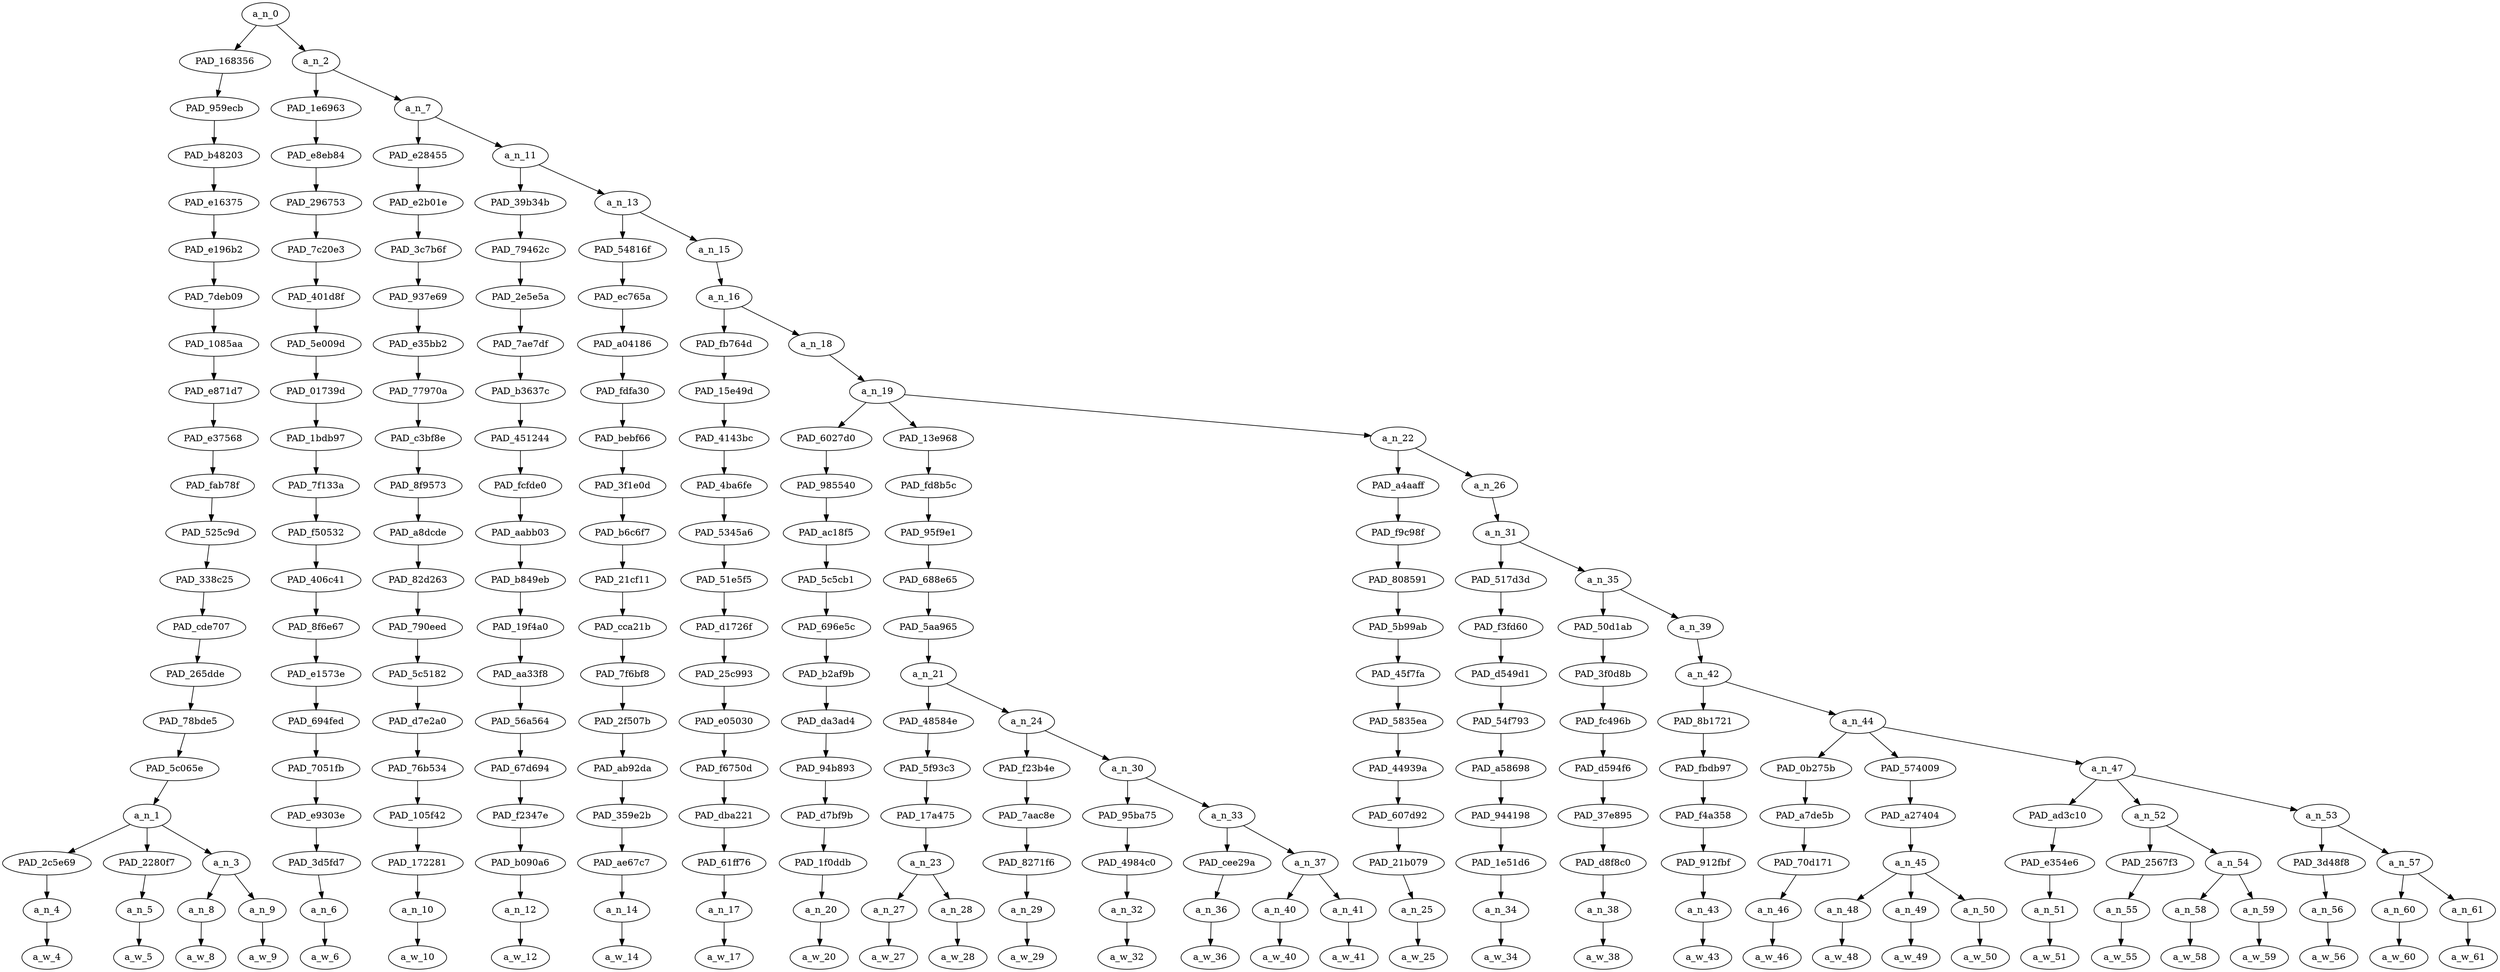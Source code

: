 strict digraph "" {
	a_n_0	[div_dir=1,
		index=0,
		level=20,
		pos="3.462872540509259,20!",
		text_span="[0, 1, 2, 3, 4, 5, 6, 7, 8, 9, 10, 11, 12, 13, 14, 15, 16, 17, 18, 19, 20, 21, 22, 23, 24, 25, 26, 27, 28, 29, 30, 31]",
		value=1.00000000];
	PAD_168356	[div_dir=1,
		index=0,
		level=19,
		pos="1.8333333333333333,19!",
		text_span="[0, 1, 2, 3]",
		value=0.17433482];
	a_n_0 -> PAD_168356;
	a_n_2	[div_dir=1,
		index=1,
		level=19,
		pos="5.092411747685185,19!",
		text_span="[4, 5, 6, 7, 8, 9, 10, 11, 12, 13, 14, 15, 16, 17, 18, 19, 20, 21, 22, 23, 24, 25, 26, 27, 28, 29, 30, 31]",
		value=0.82530905];
	a_n_0 -> a_n_2;
	PAD_959ecb	[div_dir=1,
		index=0,
		level=18,
		pos="1.8333333333333333,18!",
		text_span="[0, 1, 2, 3]",
		value=0.17433482];
	PAD_168356 -> PAD_959ecb;
	PAD_b48203	[div_dir=1,
		index=0,
		level=17,
		pos="1.8333333333333333,17!",
		text_span="[0, 1, 2, 3]",
		value=0.17433482];
	PAD_959ecb -> PAD_b48203;
	PAD_e16375	[div_dir=1,
		index=0,
		level=16,
		pos="1.8333333333333333,16!",
		text_span="[0, 1, 2, 3]",
		value=0.17433482];
	PAD_b48203 -> PAD_e16375;
	PAD_e196b2	[div_dir=1,
		index=0,
		level=15,
		pos="1.8333333333333333,15!",
		text_span="[0, 1, 2, 3]",
		value=0.17433482];
	PAD_e16375 -> PAD_e196b2;
	PAD_7deb09	[div_dir=1,
		index=0,
		level=14,
		pos="1.8333333333333333,14!",
		text_span="[0, 1, 2, 3]",
		value=0.17433482];
	PAD_e196b2 -> PAD_7deb09;
	PAD_1085aa	[div_dir=1,
		index=0,
		level=13,
		pos="1.8333333333333333,13!",
		text_span="[0, 1, 2, 3]",
		value=0.17433482];
	PAD_7deb09 -> PAD_1085aa;
	PAD_e871d7	[div_dir=1,
		index=0,
		level=12,
		pos="1.8333333333333333,12!",
		text_span="[0, 1, 2, 3]",
		value=0.17433482];
	PAD_1085aa -> PAD_e871d7;
	PAD_e37568	[div_dir=1,
		index=0,
		level=11,
		pos="1.8333333333333333,11!",
		text_span="[0, 1, 2, 3]",
		value=0.17433482];
	PAD_e871d7 -> PAD_e37568;
	PAD_fab78f	[div_dir=1,
		index=0,
		level=10,
		pos="1.8333333333333333,10!",
		text_span="[0, 1, 2, 3]",
		value=0.17433482];
	PAD_e37568 -> PAD_fab78f;
	PAD_525c9d	[div_dir=1,
		index=0,
		level=9,
		pos="1.8333333333333333,9!",
		text_span="[0, 1, 2, 3]",
		value=0.17433482];
	PAD_fab78f -> PAD_525c9d;
	PAD_338c25	[div_dir=1,
		index=0,
		level=8,
		pos="1.8333333333333333,8!",
		text_span="[0, 1, 2, 3]",
		value=0.17433482];
	PAD_525c9d -> PAD_338c25;
	PAD_cde707	[div_dir=1,
		index=0,
		level=7,
		pos="1.8333333333333333,7!",
		text_span="[0, 1, 2, 3]",
		value=0.17433482];
	PAD_338c25 -> PAD_cde707;
	PAD_265dde	[div_dir=1,
		index=0,
		level=6,
		pos="1.8333333333333333,6!",
		text_span="[0, 1, 2, 3]",
		value=0.17433482];
	PAD_cde707 -> PAD_265dde;
	PAD_78bde5	[div_dir=1,
		index=0,
		level=5,
		pos="1.8333333333333333,5!",
		text_span="[0, 1, 2, 3]",
		value=0.17433482];
	PAD_265dde -> PAD_78bde5;
	PAD_5c065e	[div_dir=1,
		index=0,
		level=4,
		pos="1.8333333333333333,4!",
		text_span="[0, 1, 2, 3]",
		value=0.17433482];
	PAD_78bde5 -> PAD_5c065e;
	a_n_1	[div_dir=1,
		index=0,
		level=3,
		pos="1.8333333333333333,3!",
		text_span="[0, 1, 2, 3]",
		value=0.17433482];
	PAD_5c065e -> a_n_1;
	PAD_2c5e69	[div_dir=1,
		index=1,
		level=2,
		pos="2.0,2!",
		text_span="[2]",
		value=0.03352994];
	a_n_1 -> PAD_2c5e69;
	PAD_2280f7	[div_dir=-1,
		index=2,
		level=2,
		pos="3.0,2!",
		text_span="[3]",
		value=0.02719834];
	a_n_1 -> PAD_2280f7;
	a_n_3	[div_dir=1,
		index=0,
		level=2,
		pos="0.5,2!",
		text_span="[0, 1]",
		value=0.11333974];
	a_n_1 -> a_n_3;
	a_n_4	[div_dir=1,
		index=2,
		level=1,
		pos="2.0,1!",
		text_span="[2]",
		value=0.03352994];
	PAD_2c5e69 -> a_n_4;
	a_w_4	[div_dir=0,
		index=2,
		level=0,
		pos="2,0!",
		text_span="[2]",
		value=league];
	a_n_4 -> a_w_4;
	a_n_5	[div_dir=-1,
		index=3,
		level=1,
		pos="3.0,1!",
		text_span="[3]",
		value=0.02719834];
	PAD_2280f7 -> a_n_5;
	a_w_5	[div_dir=0,
		index=3,
		level=0,
		pos="3,0!",
		text_span="[3]",
		value=™];
	a_n_5 -> a_w_5;
	a_n_8	[div_dir=1,
		index=0,
		level=1,
		pos="0.0,1!",
		text_span="[0]",
		value=0.04356693];
	a_n_3 -> a_n_8;
	a_n_9	[div_dir=1,
		index=1,
		level=1,
		pos="1.0,1!",
		text_span="[1]",
		value=0.06950593];
	a_n_3 -> a_n_9;
	a_w_8	[div_dir=0,
		index=0,
		level=0,
		pos="0,0!",
		text_span="[0]",
		value=negro];
	a_n_8 -> a_w_8;
	a_w_9	[div_dir=0,
		index=1,
		level=0,
		pos="1,0!",
		text_span="[1]",
		value=felon];
	a_n_9 -> a_w_9;
	PAD_1e6963	[div_dir=1,
		index=1,
		level=18,
		pos="4.0,18!",
		text_span="[4]",
		value=0.01787835];
	a_n_2 -> PAD_1e6963;
	a_n_7	[div_dir=1,
		index=2,
		level=18,
		pos="6.18482349537037,18!",
		text_span="[5, 6, 7, 8, 9, 10, 11, 12, 13, 14, 15, 16, 17, 18, 19, 20, 21, 22, 23, 24, 25, 26, 27, 28, 29, 30, 31]",
		value=0.80715152];
	a_n_2 -> a_n_7;
	PAD_e8eb84	[div_dir=1,
		index=1,
		level=17,
		pos="4.0,17!",
		text_span="[4]",
		value=0.01787835];
	PAD_1e6963 -> PAD_e8eb84;
	PAD_296753	[div_dir=1,
		index=1,
		level=16,
		pos="4.0,16!",
		text_span="[4]",
		value=0.01787835];
	PAD_e8eb84 -> PAD_296753;
	PAD_7c20e3	[div_dir=1,
		index=1,
		level=15,
		pos="4.0,15!",
		text_span="[4]",
		value=0.01787835];
	PAD_296753 -> PAD_7c20e3;
	PAD_401d8f	[div_dir=1,
		index=1,
		level=14,
		pos="4.0,14!",
		text_span="[4]",
		value=0.01787835];
	PAD_7c20e3 -> PAD_401d8f;
	PAD_5e009d	[div_dir=1,
		index=1,
		level=13,
		pos="4.0,13!",
		text_span="[4]",
		value=0.01787835];
	PAD_401d8f -> PAD_5e009d;
	PAD_01739d	[div_dir=1,
		index=1,
		level=12,
		pos="4.0,12!",
		text_span="[4]",
		value=0.01787835];
	PAD_5e009d -> PAD_01739d;
	PAD_1bdb97	[div_dir=1,
		index=1,
		level=11,
		pos="4.0,11!",
		text_span="[4]",
		value=0.01787835];
	PAD_01739d -> PAD_1bdb97;
	PAD_7f133a	[div_dir=1,
		index=1,
		level=10,
		pos="4.0,10!",
		text_span="[4]",
		value=0.01787835];
	PAD_1bdb97 -> PAD_7f133a;
	PAD_f50532	[div_dir=1,
		index=1,
		level=9,
		pos="4.0,9!",
		text_span="[4]",
		value=0.01787835];
	PAD_7f133a -> PAD_f50532;
	PAD_406c41	[div_dir=1,
		index=1,
		level=8,
		pos="4.0,8!",
		text_span="[4]",
		value=0.01787835];
	PAD_f50532 -> PAD_406c41;
	PAD_8f6e67	[div_dir=1,
		index=1,
		level=7,
		pos="4.0,7!",
		text_span="[4]",
		value=0.01787835];
	PAD_406c41 -> PAD_8f6e67;
	PAD_e1573e	[div_dir=1,
		index=1,
		level=6,
		pos="4.0,6!",
		text_span="[4]",
		value=0.01787835];
	PAD_8f6e67 -> PAD_e1573e;
	PAD_694fed	[div_dir=1,
		index=1,
		level=5,
		pos="4.0,5!",
		text_span="[4]",
		value=0.01787835];
	PAD_e1573e -> PAD_694fed;
	PAD_7051fb	[div_dir=1,
		index=1,
		level=4,
		pos="4.0,4!",
		text_span="[4]",
		value=0.01787835];
	PAD_694fed -> PAD_7051fb;
	PAD_e9303e	[div_dir=1,
		index=1,
		level=3,
		pos="4.0,3!",
		text_span="[4]",
		value=0.01787835];
	PAD_7051fb -> PAD_e9303e;
	PAD_3d5fd7	[div_dir=1,
		index=3,
		level=2,
		pos="4.0,2!",
		text_span="[4]",
		value=0.01787835];
	PAD_e9303e -> PAD_3d5fd7;
	a_n_6	[div_dir=1,
		index=4,
		level=1,
		pos="4.0,1!",
		text_span="[4]",
		value=0.01787835];
	PAD_3d5fd7 -> a_n_6;
	a_w_6	[div_dir=0,
		index=4,
		level=0,
		pos="4,0!",
		text_span="[4]",
		value=is];
	a_n_6 -> a_w_6;
	PAD_e28455	[div_dir=1,
		index=2,
		level=17,
		pos="5.0,17!",
		text_span="[5]",
		value=0.01719937];
	a_n_7 -> PAD_e28455;
	a_n_11	[div_dir=1,
		index=3,
		level=17,
		pos="7.3696469907407405,17!",
		text_span="[6, 7, 8, 9, 10, 11, 12, 13, 14, 15, 16, 17, 18, 19, 20, 21, 22, 23, 24, 25, 26, 27, 28, 29, 30, 31]",
		value=0.78967764];
	a_n_7 -> a_n_11;
	PAD_e2b01e	[div_dir=1,
		index=2,
		level=16,
		pos="5.0,16!",
		text_span="[5]",
		value=0.01719937];
	PAD_e28455 -> PAD_e2b01e;
	PAD_3c7b6f	[div_dir=1,
		index=2,
		level=15,
		pos="5.0,15!",
		text_span="[5]",
		value=0.01719937];
	PAD_e2b01e -> PAD_3c7b6f;
	PAD_937e69	[div_dir=1,
		index=2,
		level=14,
		pos="5.0,14!",
		text_span="[5]",
		value=0.01719937];
	PAD_3c7b6f -> PAD_937e69;
	PAD_e35bb2	[div_dir=1,
		index=2,
		level=13,
		pos="5.0,13!",
		text_span="[5]",
		value=0.01719937];
	PAD_937e69 -> PAD_e35bb2;
	PAD_77970a	[div_dir=1,
		index=2,
		level=12,
		pos="5.0,12!",
		text_span="[5]",
		value=0.01719937];
	PAD_e35bb2 -> PAD_77970a;
	PAD_c3bf8e	[div_dir=1,
		index=2,
		level=11,
		pos="5.0,11!",
		text_span="[5]",
		value=0.01719937];
	PAD_77970a -> PAD_c3bf8e;
	PAD_8f9573	[div_dir=1,
		index=2,
		level=10,
		pos="5.0,10!",
		text_span="[5]",
		value=0.01719937];
	PAD_c3bf8e -> PAD_8f9573;
	PAD_a8dcde	[div_dir=1,
		index=2,
		level=9,
		pos="5.0,9!",
		text_span="[5]",
		value=0.01719937];
	PAD_8f9573 -> PAD_a8dcde;
	PAD_82d263	[div_dir=1,
		index=2,
		level=8,
		pos="5.0,8!",
		text_span="[5]",
		value=0.01719937];
	PAD_a8dcde -> PAD_82d263;
	PAD_790eed	[div_dir=1,
		index=2,
		level=7,
		pos="5.0,7!",
		text_span="[5]",
		value=0.01719937];
	PAD_82d263 -> PAD_790eed;
	PAD_5c5182	[div_dir=1,
		index=2,
		level=6,
		pos="5.0,6!",
		text_span="[5]",
		value=0.01719937];
	PAD_790eed -> PAD_5c5182;
	PAD_d7e2a0	[div_dir=1,
		index=2,
		level=5,
		pos="5.0,5!",
		text_span="[5]",
		value=0.01719937];
	PAD_5c5182 -> PAD_d7e2a0;
	PAD_76b534	[div_dir=1,
		index=2,
		level=4,
		pos="5.0,4!",
		text_span="[5]",
		value=0.01719937];
	PAD_d7e2a0 -> PAD_76b534;
	PAD_105f42	[div_dir=1,
		index=2,
		level=3,
		pos="5.0,3!",
		text_span="[5]",
		value=0.01719937];
	PAD_76b534 -> PAD_105f42;
	PAD_172281	[div_dir=1,
		index=4,
		level=2,
		pos="5.0,2!",
		text_span="[5]",
		value=0.01719937];
	PAD_105f42 -> PAD_172281;
	a_n_10	[div_dir=1,
		index=5,
		level=1,
		pos="5.0,1!",
		text_span="[5]",
		value=0.01719937];
	PAD_172281 -> a_n_10;
	a_w_10	[div_dir=0,
		index=5,
		level=0,
		pos="5,0!",
		text_span="[5]",
		value=for];
	a_n_10 -> a_w_10;
	PAD_39b34b	[div_dir=1,
		index=3,
		level=16,
		pos="6.0,16!",
		text_span="[6]",
		value=0.05012988];
	a_n_11 -> PAD_39b34b;
	a_n_13	[div_dir=1,
		index=4,
		level=16,
		pos="8.739293981481481,16!",
		text_span="[7, 8, 9, 10, 11, 12, 13, 14, 15, 16, 17, 18, 19, 20, 21, 22, 23, 24, 25, 26, 27, 28, 29, 30, 31]",
		value=0.73928350];
	a_n_11 -> a_n_13;
	PAD_79462c	[div_dir=1,
		index=3,
		level=15,
		pos="6.0,15!",
		text_span="[6]",
		value=0.05012988];
	PAD_39b34b -> PAD_79462c;
	PAD_2e5e5a	[div_dir=1,
		index=3,
		level=14,
		pos="6.0,14!",
		text_span="[6]",
		value=0.05012988];
	PAD_79462c -> PAD_2e5e5a;
	PAD_7ae7df	[div_dir=1,
		index=3,
		level=13,
		pos="6.0,13!",
		text_span="[6]",
		value=0.05012988];
	PAD_2e5e5a -> PAD_7ae7df;
	PAD_b3637c	[div_dir=1,
		index=3,
		level=12,
		pos="6.0,12!",
		text_span="[6]",
		value=0.05012988];
	PAD_7ae7df -> PAD_b3637c;
	PAD_451244	[div_dir=1,
		index=3,
		level=11,
		pos="6.0,11!",
		text_span="[6]",
		value=0.05012988];
	PAD_b3637c -> PAD_451244;
	PAD_fcfde0	[div_dir=1,
		index=3,
		level=10,
		pos="6.0,10!",
		text_span="[6]",
		value=0.05012988];
	PAD_451244 -> PAD_fcfde0;
	PAD_aabb03	[div_dir=1,
		index=3,
		level=9,
		pos="6.0,9!",
		text_span="[6]",
		value=0.05012988];
	PAD_fcfde0 -> PAD_aabb03;
	PAD_b849eb	[div_dir=1,
		index=3,
		level=8,
		pos="6.0,8!",
		text_span="[6]",
		value=0.05012988];
	PAD_aabb03 -> PAD_b849eb;
	PAD_19f4a0	[div_dir=1,
		index=3,
		level=7,
		pos="6.0,7!",
		text_span="[6]",
		value=0.05012988];
	PAD_b849eb -> PAD_19f4a0;
	PAD_aa33f8	[div_dir=1,
		index=3,
		level=6,
		pos="6.0,6!",
		text_span="[6]",
		value=0.05012988];
	PAD_19f4a0 -> PAD_aa33f8;
	PAD_56a564	[div_dir=1,
		index=3,
		level=5,
		pos="6.0,5!",
		text_span="[6]",
		value=0.05012988];
	PAD_aa33f8 -> PAD_56a564;
	PAD_67d694	[div_dir=1,
		index=3,
		level=4,
		pos="6.0,4!",
		text_span="[6]",
		value=0.05012988];
	PAD_56a564 -> PAD_67d694;
	PAD_f2347e	[div_dir=1,
		index=3,
		level=3,
		pos="6.0,3!",
		text_span="[6]",
		value=0.05012988];
	PAD_67d694 -> PAD_f2347e;
	PAD_b090a6	[div_dir=1,
		index=5,
		level=2,
		pos="6.0,2!",
		text_span="[6]",
		value=0.05012988];
	PAD_f2347e -> PAD_b090a6;
	a_n_12	[div_dir=1,
		index=6,
		level=1,
		pos="6.0,1!",
		text_span="[6]",
		value=0.05012988];
	PAD_b090a6 -> a_n_12;
	a_w_12	[div_dir=0,
		index=6,
		level=0,
		pos="6,0!",
		text_span="[6]",
		value=queers];
	a_n_12 -> a_w_12;
	PAD_54816f	[div_dir=1,
		index=4,
		level=15,
		pos="7.0,15!",
		text_span="[7]",
		value=0.01598301];
	a_n_13 -> PAD_54816f;
	a_n_15	[div_dir=1,
		index=5,
		level=15,
		pos="10.478587962962962,15!",
		text_span="[8, 9, 10, 11, 12, 13, 14, 15, 16, 17, 18, 19, 20, 21, 22, 23, 24, 25, 26, 27, 28, 29, 30, 31]",
		value=0.72304541];
	a_n_13 -> a_n_15;
	PAD_ec765a	[div_dir=1,
		index=4,
		level=14,
		pos="7.0,14!",
		text_span="[7]",
		value=0.01598301];
	PAD_54816f -> PAD_ec765a;
	PAD_a04186	[div_dir=1,
		index=4,
		level=13,
		pos="7.0,13!",
		text_span="[7]",
		value=0.01598301];
	PAD_ec765a -> PAD_a04186;
	PAD_fdfa30	[div_dir=1,
		index=4,
		level=12,
		pos="7.0,12!",
		text_span="[7]",
		value=0.01598301];
	PAD_a04186 -> PAD_fdfa30;
	PAD_bebf66	[div_dir=1,
		index=4,
		level=11,
		pos="7.0,11!",
		text_span="[7]",
		value=0.01598301];
	PAD_fdfa30 -> PAD_bebf66;
	PAD_3f1e0d	[div_dir=1,
		index=4,
		level=10,
		pos="7.0,10!",
		text_span="[7]",
		value=0.01598301];
	PAD_bebf66 -> PAD_3f1e0d;
	PAD_b6c6f7	[div_dir=1,
		index=4,
		level=9,
		pos="7.0,9!",
		text_span="[7]",
		value=0.01598301];
	PAD_3f1e0d -> PAD_b6c6f7;
	PAD_21cf11	[div_dir=1,
		index=4,
		level=8,
		pos="7.0,8!",
		text_span="[7]",
		value=0.01598301];
	PAD_b6c6f7 -> PAD_21cf11;
	PAD_cca21b	[div_dir=1,
		index=4,
		level=7,
		pos="7.0,7!",
		text_span="[7]",
		value=0.01598301];
	PAD_21cf11 -> PAD_cca21b;
	PAD_7f6bf8	[div_dir=1,
		index=4,
		level=6,
		pos="7.0,6!",
		text_span="[7]",
		value=0.01598301];
	PAD_cca21b -> PAD_7f6bf8;
	PAD_2f507b	[div_dir=1,
		index=4,
		level=5,
		pos="7.0,5!",
		text_span="[7]",
		value=0.01598301];
	PAD_7f6bf8 -> PAD_2f507b;
	PAD_ab92da	[div_dir=1,
		index=4,
		level=4,
		pos="7.0,4!",
		text_span="[7]",
		value=0.01598301];
	PAD_2f507b -> PAD_ab92da;
	PAD_359e2b	[div_dir=1,
		index=4,
		level=3,
		pos="7.0,3!",
		text_span="[7]",
		value=0.01598301];
	PAD_ab92da -> PAD_359e2b;
	PAD_ae67c7	[div_dir=1,
		index=6,
		level=2,
		pos="7.0,2!",
		text_span="[7]",
		value=0.01598301];
	PAD_359e2b -> PAD_ae67c7;
	a_n_14	[div_dir=1,
		index=7,
		level=1,
		pos="7.0,1!",
		text_span="[7]",
		value=0.01598301];
	PAD_ae67c7 -> a_n_14;
	a_w_14	[div_dir=0,
		index=7,
		level=0,
		pos="7,0!",
		text_span="[7]",
		value=who];
	a_n_14 -> a_w_14;
	a_n_16	[div_dir=1,
		index=5,
		level=14,
		pos="10.478587962962962,14!",
		text_span="[8, 9, 10, 11, 12, 13, 14, 15, 16, 17, 18, 19, 20, 21, 22, 23, 24, 25, 26, 27, 28, 29, 30, 31]",
		value=0.72280107];
	a_n_15 -> a_n_16;
	PAD_fb764d	[div_dir=1,
		index=5,
		level=13,
		pos="8.0,13!",
		text_span="[8]",
		value=0.01621845];
	a_n_16 -> PAD_fb764d;
	a_n_18	[div_dir=1,
		index=6,
		level=13,
		pos="12.957175925925926,13!",
		text_span="[9, 10, 11, 12, 13, 14, 15, 16, 17, 18, 19, 20, 21, 22, 23, 24, 25, 26, 27, 28, 29, 30, 31]",
		value=0.70633828];
	a_n_16 -> a_n_18;
	PAD_15e49d	[div_dir=1,
		index=5,
		level=12,
		pos="8.0,12!",
		text_span="[8]",
		value=0.01621845];
	PAD_fb764d -> PAD_15e49d;
	PAD_4143bc	[div_dir=1,
		index=5,
		level=11,
		pos="8.0,11!",
		text_span="[8]",
		value=0.01621845];
	PAD_15e49d -> PAD_4143bc;
	PAD_4ba6fe	[div_dir=1,
		index=5,
		level=10,
		pos="8.0,10!",
		text_span="[8]",
		value=0.01621845];
	PAD_4143bc -> PAD_4ba6fe;
	PAD_5345a6	[div_dir=1,
		index=5,
		level=9,
		pos="8.0,9!",
		text_span="[8]",
		value=0.01621845];
	PAD_4ba6fe -> PAD_5345a6;
	PAD_51e5f5	[div_dir=1,
		index=5,
		level=8,
		pos="8.0,8!",
		text_span="[8]",
		value=0.01621845];
	PAD_5345a6 -> PAD_51e5f5;
	PAD_d1726f	[div_dir=1,
		index=5,
		level=7,
		pos="8.0,7!",
		text_span="[8]",
		value=0.01621845];
	PAD_51e5f5 -> PAD_d1726f;
	PAD_25c993	[div_dir=1,
		index=5,
		level=6,
		pos="8.0,6!",
		text_span="[8]",
		value=0.01621845];
	PAD_d1726f -> PAD_25c993;
	PAD_e05030	[div_dir=1,
		index=5,
		level=5,
		pos="8.0,5!",
		text_span="[8]",
		value=0.01621845];
	PAD_25c993 -> PAD_e05030;
	PAD_f6750d	[div_dir=1,
		index=5,
		level=4,
		pos="8.0,4!",
		text_span="[8]",
		value=0.01621845];
	PAD_e05030 -> PAD_f6750d;
	PAD_dba221	[div_dir=1,
		index=5,
		level=3,
		pos="8.0,3!",
		text_span="[8]",
		value=0.01621845];
	PAD_f6750d -> PAD_dba221;
	PAD_61ff76	[div_dir=1,
		index=7,
		level=2,
		pos="8.0,2!",
		text_span="[8]",
		value=0.01621845];
	PAD_dba221 -> PAD_61ff76;
	a_n_17	[div_dir=1,
		index=8,
		level=1,
		pos="8.0,1!",
		text_span="[8]",
		value=0.01621845];
	PAD_61ff76 -> a_n_17;
	a_w_17	[div_dir=0,
		index=8,
		level=0,
		pos="8,0!",
		text_span="[8]",
		value=like];
	a_n_17 -> a_w_17;
	a_n_19	[div_dir=1,
		index=6,
		level=12,
		pos="12.957175925925926,12!",
		text_span="[9, 10, 11, 12, 13, 14, 15, 16, 17, 18, 19, 20, 21, 22, 23, 24, 25, 26, 27, 28, 29, 30, 31]",
		value=0.70609865];
	a_n_18 -> a_n_19;
	PAD_6027d0	[div_dir=-1,
		index=6,
		level=11,
		pos="9.0,11!",
		text_span="[9]",
		value=0.02081707];
	a_n_19 -> PAD_6027d0;
	PAD_13e968	[div_dir=1,
		index=7,
		level=11,
		pos="11.71875,11!",
		text_span="[10, 11, 12, 13, 14, 15, 16]",
		value=0.21494604];
	a_n_19 -> PAD_13e968;
	a_n_22	[div_dir=1,
		index=8,
		level=11,
		pos="18.15277777777778,11!",
		text_span="[17, 18, 19, 20, 21, 22, 23, 24, 25, 26, 27, 28, 29, 30, 31]",
		value=0.47009591];
	a_n_19 -> a_n_22;
	PAD_985540	[div_dir=-1,
		index=6,
		level=10,
		pos="9.0,10!",
		text_span="[9]",
		value=0.02081707];
	PAD_6027d0 -> PAD_985540;
	PAD_ac18f5	[div_dir=-1,
		index=6,
		level=9,
		pos="9.0,9!",
		text_span="[9]",
		value=0.02081707];
	PAD_985540 -> PAD_ac18f5;
	PAD_5c5cb1	[div_dir=-1,
		index=6,
		level=8,
		pos="9.0,8!",
		text_span="[9]",
		value=0.02081707];
	PAD_ac18f5 -> PAD_5c5cb1;
	PAD_696e5c	[div_dir=-1,
		index=6,
		level=7,
		pos="9.0,7!",
		text_span="[9]",
		value=0.02081707];
	PAD_5c5cb1 -> PAD_696e5c;
	PAD_b2af9b	[div_dir=-1,
		index=6,
		level=6,
		pos="9.0,6!",
		text_span="[9]",
		value=0.02081707];
	PAD_696e5c -> PAD_b2af9b;
	PAD_da3ad4	[div_dir=-1,
		index=6,
		level=5,
		pos="9.0,5!",
		text_span="[9]",
		value=0.02081707];
	PAD_b2af9b -> PAD_da3ad4;
	PAD_94b893	[div_dir=-1,
		index=6,
		level=4,
		pos="9.0,4!",
		text_span="[9]",
		value=0.02081707];
	PAD_da3ad4 -> PAD_94b893;
	PAD_d7bf9b	[div_dir=-1,
		index=6,
		level=3,
		pos="9.0,3!",
		text_span="[9]",
		value=0.02081707];
	PAD_94b893 -> PAD_d7bf9b;
	PAD_1f0ddb	[div_dir=-1,
		index=8,
		level=2,
		pos="9.0,2!",
		text_span="[9]",
		value=0.02081707];
	PAD_d7bf9b -> PAD_1f0ddb;
	a_n_20	[div_dir=-1,
		index=9,
		level=1,
		pos="9.0,1!",
		text_span="[9]",
		value=0.02081707];
	PAD_1f0ddb -> a_n_20;
	a_w_20	[div_dir=0,
		index=9,
		level=0,
		pos="9,0!",
		text_span="[9]",
		value=wearing];
	a_n_20 -> a_w_20;
	PAD_fd8b5c	[div_dir=1,
		index=7,
		level=10,
		pos="11.71875,10!",
		text_span="[10, 11, 12, 13, 14, 15, 16]",
		value=0.21494604];
	PAD_13e968 -> PAD_fd8b5c;
	PAD_95f9e1	[div_dir=1,
		index=7,
		level=9,
		pos="11.71875,9!",
		text_span="[10, 11, 12, 13, 14, 15, 16]",
		value=0.21494604];
	PAD_fd8b5c -> PAD_95f9e1;
	PAD_688e65	[div_dir=1,
		index=7,
		level=8,
		pos="11.71875,8!",
		text_span="[10, 11, 12, 13, 14, 15, 16]",
		value=0.21494604];
	PAD_95f9e1 -> PAD_688e65;
	PAD_5aa965	[div_dir=1,
		index=7,
		level=7,
		pos="11.71875,7!",
		text_span="[10, 11, 12, 13, 14, 15, 16]",
		value=0.21494604];
	PAD_688e65 -> PAD_5aa965;
	a_n_21	[div_dir=1,
		index=7,
		level=6,
		pos="11.71875,6!",
		text_span="[10, 11, 12, 13, 14, 15, 16]",
		value=0.21494604];
	PAD_5aa965 -> a_n_21;
	PAD_48584e	[div_dir=-1,
		index=7,
		level=5,
		pos="10.5,5!",
		text_span="[10, 11]",
		value=0.03450280];
	a_n_21 -> PAD_48584e;
	a_n_24	[div_dir=1,
		index=8,
		level=5,
		pos="12.9375,5!",
		text_span="[12, 13, 14, 15, 16]",
		value=0.18018466];
	a_n_21 -> a_n_24;
	PAD_5f93c3	[div_dir=-1,
		index=7,
		level=4,
		pos="10.5,4!",
		text_span="[10, 11]",
		value=0.03450280];
	PAD_48584e -> PAD_5f93c3;
	PAD_17a475	[div_dir=-1,
		index=7,
		level=3,
		pos="10.5,3!",
		text_span="[10, 11]",
		value=0.03450280];
	PAD_5f93c3 -> PAD_17a475;
	a_n_23	[div_dir=-1,
		index=9,
		level=2,
		pos="10.5,2!",
		text_span="[10, 11]",
		value=0.03450280];
	PAD_17a475 -> a_n_23;
	a_n_27	[div_dir=1,
		index=10,
		level=1,
		pos="10.0,1!",
		text_span="[10]",
		value=0.01408042];
	a_n_23 -> a_n_27;
	a_n_28	[div_dir=-1,
		index=11,
		level=1,
		pos="11.0,1!",
		text_span="[11]",
		value=0.02039578];
	a_n_23 -> a_n_28;
	a_w_27	[div_dir=0,
		index=10,
		level=0,
		pos="10,0!",
		text_span="[10]",
		value=the];
	a_n_27 -> a_w_27;
	a_w_28	[div_dir=0,
		index=11,
		level=0,
		pos="11,0!",
		text_span="[11]",
		value=names];
	a_n_28 -> a_w_28;
	PAD_f23b4e	[div_dir=1,
		index=8,
		level=4,
		pos="12.0,4!",
		text_span="[12]",
		value=0.01574855];
	a_n_24 -> PAD_f23b4e;
	a_n_30	[div_dir=1,
		index=9,
		level=4,
		pos="13.875,4!",
		text_span="[13, 14, 15, 16]",
		value=0.16413122];
	a_n_24 -> a_n_30;
	PAD_7aac8e	[div_dir=1,
		index=8,
		level=3,
		pos="12.0,3!",
		text_span="[12]",
		value=0.01574855];
	PAD_f23b4e -> PAD_7aac8e;
	PAD_8271f6	[div_dir=1,
		index=10,
		level=2,
		pos="12.0,2!",
		text_span="[12]",
		value=0.01574855];
	PAD_7aac8e -> PAD_8271f6;
	a_n_29	[div_dir=1,
		index=12,
		level=1,
		pos="12.0,1!",
		text_span="[12]",
		value=0.01574855];
	PAD_8271f6 -> a_n_29;
	a_w_29	[div_dir=0,
		index=12,
		level=0,
		pos="12,0!",
		text_span="[12]",
		value=of];
	a_n_29 -> a_w_29;
	PAD_95ba75	[div_dir=1,
		index=9,
		level=3,
		pos="13.0,3!",
		text_span="[13]",
		value=0.11273740];
	a_n_30 -> PAD_95ba75;
	a_n_33	[div_dir=1,
		index=10,
		level=3,
		pos="14.75,3!",
		text_span="[14, 15, 16]",
		value=0.05107677];
	a_n_30 -> a_n_33;
	PAD_4984c0	[div_dir=1,
		index=11,
		level=2,
		pos="13.0,2!",
		text_span="[13]",
		value=0.11273740];
	PAD_95ba75 -> PAD_4984c0;
	a_n_32	[div_dir=1,
		index=13,
		level=1,
		pos="13.0,1!",
		text_span="[13]",
		value=0.11273740];
	PAD_4984c0 -> a_n_32;
	a_w_32	[div_dir=0,
		index=13,
		level=0,
		pos="13,0!",
		text_span="[13]",
		value=niggers];
	a_n_32 -> a_w_32;
	PAD_cee29a	[div_dir=1,
		index=12,
		level=2,
		pos="14.0,2!",
		text_span="[14]",
		value=0.01538273];
	a_n_33 -> PAD_cee29a;
	a_n_37	[div_dir=1,
		index=13,
		level=2,
		pos="15.5,2!",
		text_span="[15, 16]",
		value=0.03565804];
	a_n_33 -> a_n_37;
	a_n_36	[div_dir=1,
		index=14,
		level=1,
		pos="14.0,1!",
		text_span="[14]",
		value=0.01538273];
	PAD_cee29a -> a_n_36;
	a_w_36	[div_dir=0,
		index=14,
		level=0,
		pos="14,0!",
		text_span="[14]",
		value=on];
	a_n_36 -> a_w_36;
	a_n_40	[div_dir=-1,
		index=15,
		level=1,
		pos="15.0,1!",
		text_span="[15]",
		value=0.01654869];
	a_n_37 -> a_n_40;
	a_n_41	[div_dir=1,
		index=16,
		level=1,
		pos="16.0,1!",
		text_span="[16]",
		value=0.01907958];
	a_n_37 -> a_n_41;
	a_w_40	[div_dir=0,
		index=15,
		level=0,
		pos="15,0!",
		text_span="[15]",
		value=their];
	a_n_40 -> a_w_40;
	a_w_41	[div_dir=0,
		index=16,
		level=0,
		pos="16,0!",
		text_span="[16]",
		value=backs];
	a_n_41 -> a_w_41;
	PAD_a4aaff	[div_dir=-1,
		index=8,
		level=10,
		pos="17.0,10!",
		text_span="[17]",
		value=0.01520252];
	a_n_22 -> PAD_a4aaff;
	a_n_26	[div_dir=1,
		index=9,
		level=10,
		pos="19.305555555555557,10!",
		text_span="[18, 19, 20, 21, 22, 23, 24, 25, 26, 27, 28, 29, 30, 31]",
		value=0.45476484];
	a_n_22 -> a_n_26;
	PAD_f9c98f	[div_dir=-1,
		index=8,
		level=9,
		pos="17.0,9!",
		text_span="[17]",
		value=0.01520252];
	PAD_a4aaff -> PAD_f9c98f;
	PAD_808591	[div_dir=-1,
		index=8,
		level=8,
		pos="17.0,8!",
		text_span="[17]",
		value=0.01520252];
	PAD_f9c98f -> PAD_808591;
	PAD_5b99ab	[div_dir=-1,
		index=8,
		level=7,
		pos="17.0,7!",
		text_span="[17]",
		value=0.01520252];
	PAD_808591 -> PAD_5b99ab;
	PAD_45f7fa	[div_dir=-1,
		index=8,
		level=6,
		pos="17.0,6!",
		text_span="[17]",
		value=0.01520252];
	PAD_5b99ab -> PAD_45f7fa;
	PAD_5835ea	[div_dir=-1,
		index=9,
		level=5,
		pos="17.0,5!",
		text_span="[17]",
		value=0.01520252];
	PAD_45f7fa -> PAD_5835ea;
	PAD_44939a	[div_dir=-1,
		index=10,
		level=4,
		pos="17.0,4!",
		text_span="[17]",
		value=0.01520252];
	PAD_5835ea -> PAD_44939a;
	PAD_607d92	[div_dir=-1,
		index=11,
		level=3,
		pos="17.0,3!",
		text_span="[17]",
		value=0.01520252];
	PAD_44939a -> PAD_607d92;
	PAD_21b079	[div_dir=-1,
		index=14,
		level=2,
		pos="17.0,2!",
		text_span="[17]",
		value=0.01520252];
	PAD_607d92 -> PAD_21b079;
	a_n_25	[div_dir=-1,
		index=17,
		level=1,
		pos="17.0,1!",
		text_span="[17]",
		value=0.01520252];
	PAD_21b079 -> a_n_25;
	a_w_25	[div_dir=0,
		index=17,
		level=0,
		pos="17,0!",
		text_span="[17]",
		value=while];
	a_n_25 -> a_w_25;
	a_n_31	[div_dir=1,
		index=9,
		level=9,
		pos="19.305555555555557,9!",
		text_span="[18, 19, 20, 21, 22, 23, 24, 25, 26, 27, 28, 29, 30, 31]",
		value=0.45461819];
	a_n_26 -> a_n_31;
	PAD_517d3d	[div_dir=1,
		index=9,
		level=8,
		pos="18.0,8!",
		text_span="[18]",
		value=0.01875654];
	a_n_31 -> PAD_517d3d;
	a_n_35	[div_dir=1,
		index=10,
		level=8,
		pos="20.61111111111111,8!",
		text_span="[19, 20, 21, 22, 23, 24, 25, 26, 27, 28, 29, 30, 31]",
		value=0.43571500];
	a_n_31 -> a_n_35;
	PAD_f3fd60	[div_dir=1,
		index=9,
		level=7,
		pos="18.0,7!",
		text_span="[18]",
		value=0.01875654];
	PAD_517d3d -> PAD_f3fd60;
	PAD_d549d1	[div_dir=1,
		index=9,
		level=6,
		pos="18.0,6!",
		text_span="[18]",
		value=0.01875654];
	PAD_f3fd60 -> PAD_d549d1;
	PAD_54f793	[div_dir=1,
		index=10,
		level=5,
		pos="18.0,5!",
		text_span="[18]",
		value=0.01875654];
	PAD_d549d1 -> PAD_54f793;
	PAD_a58698	[div_dir=1,
		index=11,
		level=4,
		pos="18.0,4!",
		text_span="[18]",
		value=0.01875654];
	PAD_54f793 -> PAD_a58698;
	PAD_944198	[div_dir=1,
		index=12,
		level=3,
		pos="18.0,3!",
		text_span="[18]",
		value=0.01875654];
	PAD_a58698 -> PAD_944198;
	PAD_1e51d6	[div_dir=1,
		index=15,
		level=2,
		pos="18.0,2!",
		text_span="[18]",
		value=0.01875654];
	PAD_944198 -> PAD_1e51d6;
	a_n_34	[div_dir=1,
		index=18,
		level=1,
		pos="18.0,1!",
		text_span="[18]",
		value=0.01875654];
	PAD_1e51d6 -> a_n_34;
	a_w_34	[div_dir=0,
		index=18,
		level=0,
		pos="18,0!",
		text_span="[18]",
		value=watching];
	a_n_34 -> a_w_34;
	PAD_50d1ab	[div_dir=-1,
		index=10,
		level=7,
		pos="19.0,7!",
		text_span="[19]",
		value=0.02312532];
	a_n_35 -> PAD_50d1ab;
	a_n_39	[div_dir=1,
		index=11,
		level=7,
		pos="22.22222222222222,7!",
		text_span="[20, 21, 22, 23, 24, 25, 26, 27, 28, 29, 30, 31]",
		value=0.41244660];
	a_n_35 -> a_n_39;
	PAD_3f0d8b	[div_dir=-1,
		index=10,
		level=6,
		pos="19.0,6!",
		text_span="[19]",
		value=0.02312532];
	PAD_50d1ab -> PAD_3f0d8b;
	PAD_fc496b	[div_dir=-1,
		index=11,
		level=5,
		pos="19.0,5!",
		text_span="[19]",
		value=0.02312532];
	PAD_3f0d8b -> PAD_fc496b;
	PAD_d594f6	[div_dir=-1,
		index=12,
		level=4,
		pos="19.0,4!",
		text_span="[19]",
		value=0.02312532];
	PAD_fc496b -> PAD_d594f6;
	PAD_37e895	[div_dir=-1,
		index=13,
		level=3,
		pos="19.0,3!",
		text_span="[19]",
		value=0.02312532];
	PAD_d594f6 -> PAD_37e895;
	PAD_d8f8c0	[div_dir=-1,
		index=16,
		level=2,
		pos="19.0,2!",
		text_span="[19]",
		value=0.02312532];
	PAD_37e895 -> PAD_d8f8c0;
	a_n_38	[div_dir=-1,
		index=19,
		level=1,
		pos="19.0,1!",
		text_span="[19]",
		value=0.02312532];
	PAD_d8f8c0 -> a_n_38;
	a_w_38	[div_dir=0,
		index=19,
		level=0,
		pos="19,0!",
		text_span="[19]",
		value=said];
	a_n_38 -> a_w_38;
	a_n_42	[div_dir=1,
		index=11,
		level=6,
		pos="22.22222222222222,6!",
		text_span="[20, 21, 22, 23, 24, 25, 26, 27, 28, 29, 30, 31]",
		value=0.41225962];
	a_n_39 -> a_n_42;
	PAD_8b1721	[div_dir=1,
		index=12,
		level=5,
		pos="20.0,5!",
		text_span="[20]",
		value=0.04098400];
	a_n_42 -> PAD_8b1721;
	a_n_44	[div_dir=1,
		index=13,
		level=5,
		pos="24.444444444444443,5!",
		text_span="[21, 22, 23, 24, 25, 26, 27, 28, 29, 30, 31]",
		value=0.37108863];
	a_n_42 -> a_n_44;
	PAD_fbdb97	[div_dir=1,
		index=13,
		level=4,
		pos="20.0,4!",
		text_span="[20]",
		value=0.04098400];
	PAD_8b1721 -> PAD_fbdb97;
	PAD_f4a358	[div_dir=1,
		index=14,
		level=3,
		pos="20.0,3!",
		text_span="[20]",
		value=0.04098400];
	PAD_fbdb97 -> PAD_f4a358;
	PAD_912fbf	[div_dir=1,
		index=17,
		level=2,
		pos="20.0,2!",
		text_span="[20]",
		value=0.04098400];
	PAD_f4a358 -> PAD_912fbf;
	a_n_43	[div_dir=1,
		index=20,
		level=1,
		pos="20.0,1!",
		text_span="[20]",
		value=0.04098400];
	PAD_912fbf -> a_n_43;
	a_w_43	[div_dir=0,
		index=20,
		level=0,
		pos="20,0!",
		text_span="[20]",
		value=apes];
	a_n_43 -> a_w_43;
	PAD_0b275b	[div_dir=-1,
		index=15,
		level=4,
		pos="24.0,4!",
		text_span="[24]",
		value=0.01682151];
	a_n_44 -> PAD_0b275b;
	PAD_574009	[div_dir=1,
		index=14,
		level=4,
		pos="22.0,4!",
		text_span="[21, 22, 23]",
		value=0.06247138];
	a_n_44 -> PAD_574009;
	a_n_47	[div_dir=1,
		index=16,
		level=4,
		pos="27.333333333333332,4!",
		text_span="[25, 26, 27, 28, 29, 30, 31]",
		value=0.29166847];
	a_n_44 -> a_n_47;
	PAD_a7de5b	[div_dir=-1,
		index=16,
		level=3,
		pos="24.0,3!",
		text_span="[24]",
		value=0.01682151];
	PAD_0b275b -> PAD_a7de5b;
	PAD_70d171	[div_dir=-1,
		index=19,
		level=2,
		pos="24.0,2!",
		text_span="[24]",
		value=0.01682151];
	PAD_a7de5b -> PAD_70d171;
	a_n_46	[div_dir=-1,
		index=24,
		level=1,
		pos="24.0,1!",
		text_span="[24]",
		value=0.01682151];
	PAD_70d171 -> a_n_46;
	a_w_46	[div_dir=0,
		index=24,
		level=0,
		pos="24,0!",
		text_span="[24]",
		value=and];
	a_n_46 -> a_w_46;
	PAD_a27404	[div_dir=1,
		index=15,
		level=3,
		pos="22.0,3!",
		text_span="[21, 22, 23]",
		value=0.06247138];
	PAD_574009 -> PAD_a27404;
	a_n_45	[div_dir=1,
		index=18,
		level=2,
		pos="22.0,2!",
		text_span="[21, 22, 23]",
		value=0.06247138];
	PAD_a27404 -> a_n_45;
	a_n_48	[div_dir=1,
		index=21,
		level=1,
		pos="21.0,1!",
		text_span="[21]",
		value=0.02143766];
	a_n_45 -> a_n_48;
	a_n_49	[div_dir=1,
		index=22,
		level=1,
		pos="22.0,1!",
		text_span="[22]",
		value=0.02209257];
	a_n_45 -> a_n_49;
	a_n_50	[div_dir=1,
		index=23,
		level=1,
		pos="23.0,1!",
		text_span="[23]",
		value=0.01886214];
	a_n_45 -> a_n_50;
	a_w_48	[div_dir=0,
		index=21,
		level=0,
		pos="21,0!",
		text_span="[21]",
		value=throw];
	a_n_48 -> a_w_48;
	a_w_49	[div_dir=0,
		index=22,
		level=0,
		pos="22,0!",
		text_span="[22]",
		value=balls];
	a_n_49 -> a_w_49;
	a_w_50	[div_dir=0,
		index=23,
		level=0,
		pos="23,0!",
		text_span="[23]",
		value=around];
	a_n_50 -> a_w_50;
	PAD_ad3c10	[div_dir=-1,
		index=17,
		level=3,
		pos="25.0,3!",
		text_span="[25]",
		value=0.01679178];
	a_n_47 -> PAD_ad3c10;
	a_n_52	[div_dir=1,
		index=18,
		level=3,
		pos="27.25,3!",
		text_span="[26, 27, 28]",
		value=0.10808673];
	a_n_47 -> a_n_52;
	a_n_53	[div_dir=1,
		index=19,
		level=3,
		pos="29.75,3!",
		text_span="[29, 30, 31]",
		value=0.16666700];
	a_n_47 -> a_n_53;
	PAD_e354e6	[div_dir=-1,
		index=20,
		level=2,
		pos="25.0,2!",
		text_span="[25]",
		value=0.01679178];
	PAD_ad3c10 -> PAD_e354e6;
	a_n_51	[div_dir=-1,
		index=25,
		level=1,
		pos="25.0,1!",
		text_span="[25]",
		value=0.01679178];
	PAD_e354e6 -> a_n_51;
	a_w_51	[div_dir=0,
		index=25,
		level=0,
		pos="25,0!",
		text_span="[25]",
		value=watching1];
	a_n_51 -> a_w_51;
	PAD_2567f3	[div_dir=-1,
		index=22,
		level=2,
		pos="28.0,2!",
		text_span="[28]",
		value=0.03189064];
	a_n_52 -> PAD_2567f3;
	a_n_54	[div_dir=1,
		index=21,
		level=2,
		pos="26.5,2!",
		text_span="[26, 27]",
		value=0.07612552];
	a_n_52 -> a_n_54;
	a_n_55	[div_dir=-1,
		index=28,
		level=1,
		pos="28.0,1!",
		text_span="[28]",
		value=0.03189064];
	PAD_2567f3 -> a_n_55;
	a_w_55	[div_dir=0,
		index=28,
		level=0,
		pos="28,0!",
		text_span="[28]",
		value=commercials];
	a_n_55 -> a_w_55;
	a_n_58	[div_dir=1,
		index=26,
		level=1,
		pos="26.0,1!",
		text_span="[26]",
		value=0.05092627];
	a_n_54 -> a_n_58;
	a_n_59	[div_dir=1,
		index=27,
		level=1,
		pos="27.0,1!",
		text_span="[27]",
		value=0.02511413];
	a_n_54 -> a_n_59;
	a_w_58	[div_dir=0,
		index=26,
		level=0,
		pos="26,0!",
		text_span="[26]",
		value=poz];
	a_n_58 -> a_w_58;
	a_w_59	[div_dir=0,
		index=27,
		level=0,
		pos="27,0!",
		text_span="[27]",
		value=laced];
	a_n_59 -> a_w_59;
	PAD_3d48f8	[div_dir=1,
		index=23,
		level=2,
		pos="29.0,2!",
		text_span="[29]",
		value=0.10464674];
	a_n_53 -> PAD_3d48f8;
	a_n_57	[div_dir=1,
		index=24,
		level=2,
		pos="30.5,2!",
		text_span="[30, 31]",
		value=0.06189974];
	a_n_53 -> a_n_57;
	a_n_56	[div_dir=1,
		index=29,
		level=1,
		pos="29.0,1!",
		text_span="[29]",
		value=0.10464674];
	PAD_3d48f8 -> a_n_56;
	a_w_56	[div_dir=0,
		index=29,
		level=0,
		pos="29,0!",
		text_span="[29]",
		value=from];
	a_n_56 -> a_w_56;
	a_n_60	[div_dir=-1,
		index=30,
		level=1,
		pos="30.0,1!",
		text_span="[30]",
		value=0.02969316];
	a_n_57 -> a_n_60;
	a_n_61	[div_dir=1,
		index=31,
		level=1,
		pos="31.0,1!",
		text_span="[31]",
		value=0.03216236];
	a_n_57 -> a_n_61;
	a_w_60	[div_dir=0,
		index=30,
		level=0,
		pos="30,0!",
		text_span="[30]",
		value=corporate];
	a_n_60 -> a_w_60;
	a_w_61	[div_dir=0,
		index=31,
		level=0,
		pos="31,0!",
		text_span="[31]",
		value=america];
	a_n_61 -> a_w_61;
}
